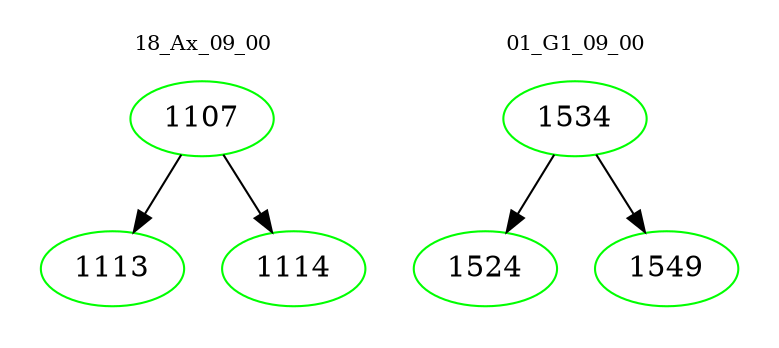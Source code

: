 digraph{
subgraph cluster_0 {
color = white
label = "18_Ax_09_00";
fontsize=10;
T0_1107 [label="1107", color="green"]
T0_1107 -> T0_1113 [color="black"]
T0_1113 [label="1113", color="green"]
T0_1107 -> T0_1114 [color="black"]
T0_1114 [label="1114", color="green"]
}
subgraph cluster_1 {
color = white
label = "01_G1_09_00";
fontsize=10;
T1_1534 [label="1534", color="green"]
T1_1534 -> T1_1524 [color="black"]
T1_1524 [label="1524", color="green"]
T1_1534 -> T1_1549 [color="black"]
T1_1549 [label="1549", color="green"]
}
}
